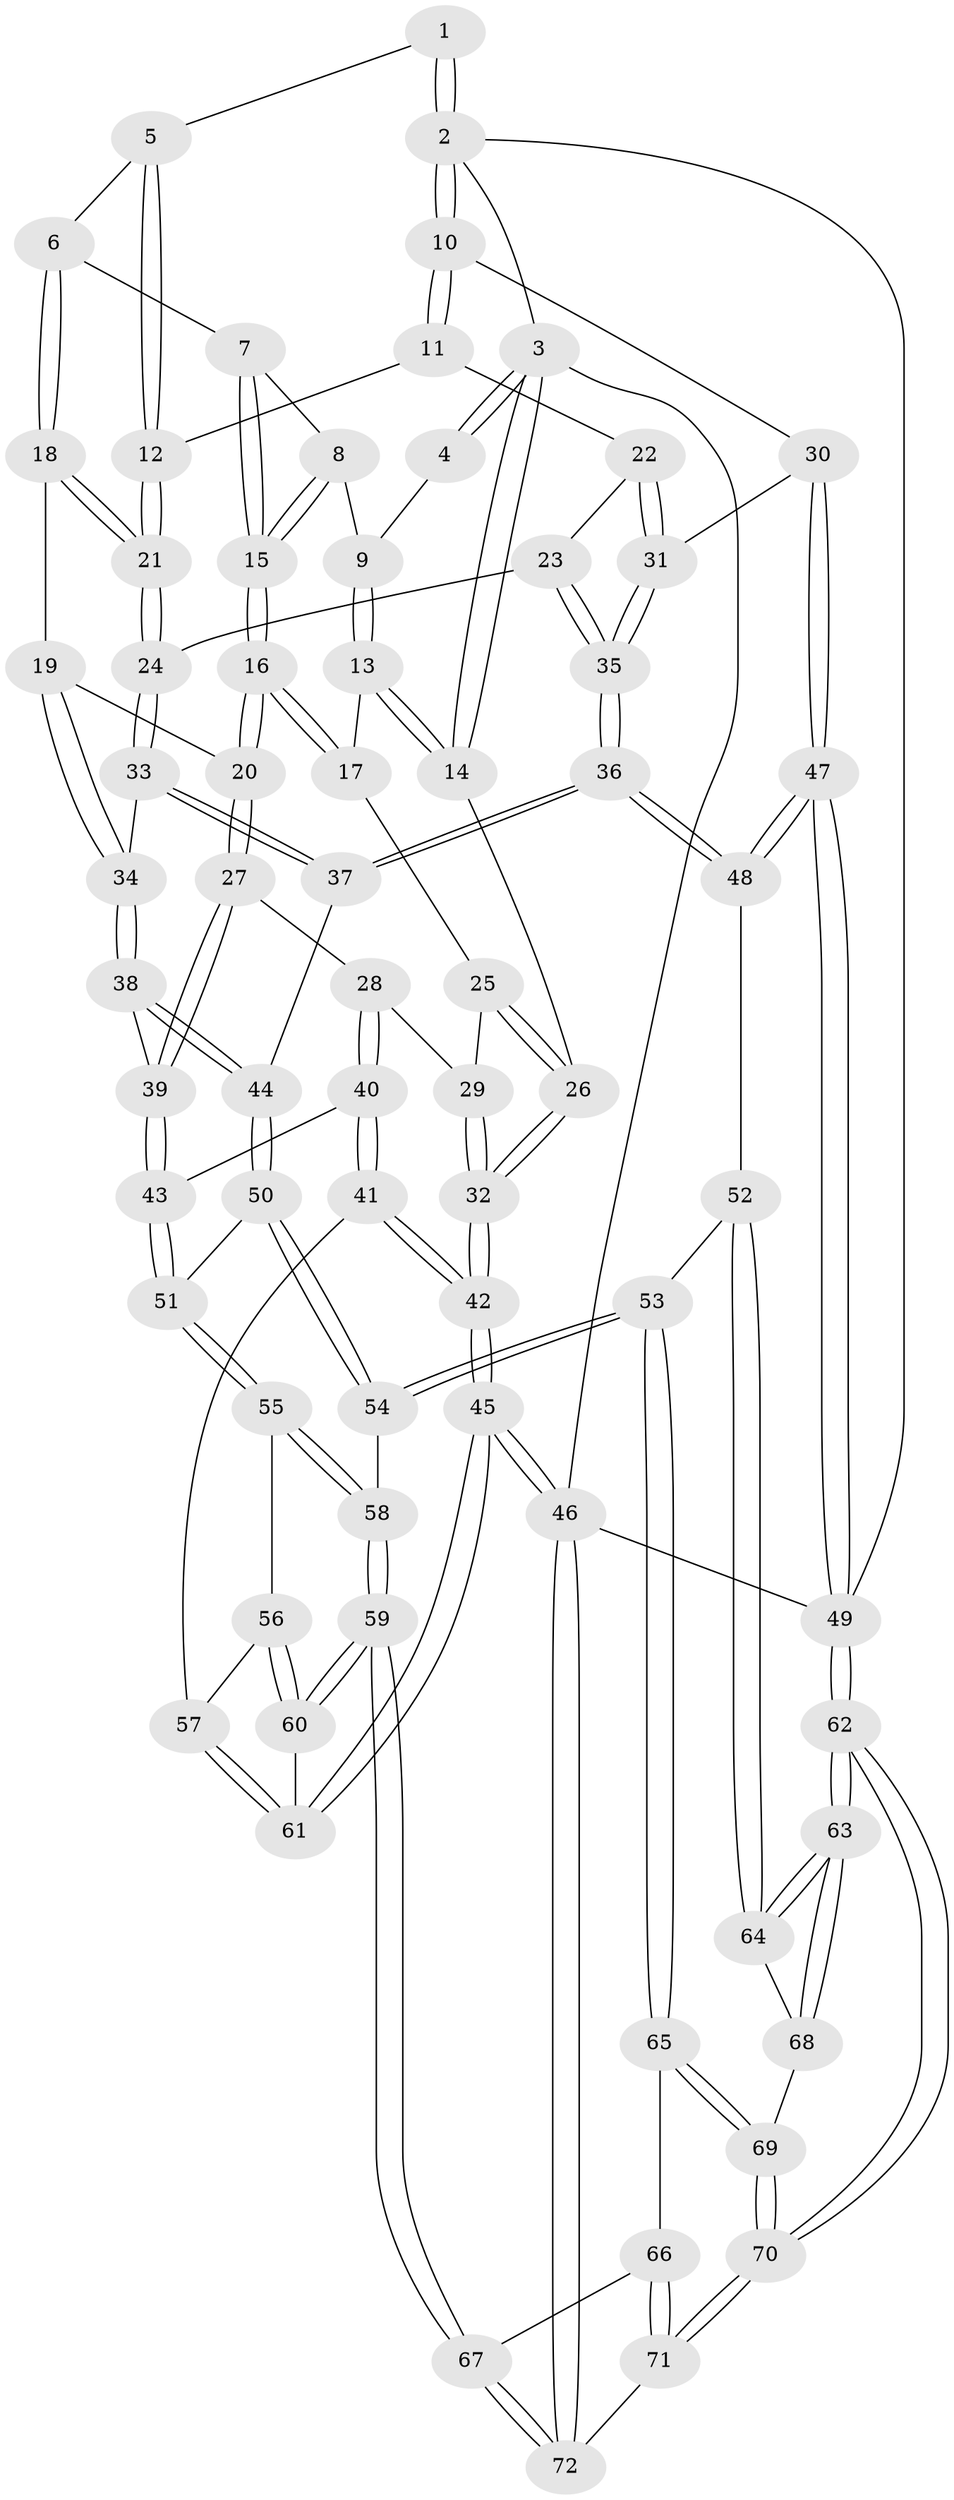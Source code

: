 // coarse degree distribution, {4: 0.4827586206896552, 3: 0.4482758620689655, 5: 0.034482758620689655, 6: 0.034482758620689655}
// Generated by graph-tools (version 1.1) at 2025/38/03/04/25 23:38:37]
// undirected, 72 vertices, 177 edges
graph export_dot {
  node [color=gray90,style=filled];
  1 [pos="+0.5954618467403001+0"];
  2 [pos="+1+0"];
  3 [pos="+0+0"];
  4 [pos="+0.0991455442252923+0"];
  5 [pos="+0.595390137508115+0"];
  6 [pos="+0.5450762633312533+0.0010941534567733655"];
  7 [pos="+0.4897675706359678+0.04292380954848378"];
  8 [pos="+0.235881303579398+0.08829005585837289"];
  9 [pos="+0.1947417256355304+0.07583573814878304"];
  10 [pos="+1+0.20353220422550633"];
  11 [pos="+0.8400866888819485+0.1676627205898057"];
  12 [pos="+0.8230188276189494+0.1521219926979876"];
  13 [pos="+0.14350912085814874+0.17742263590551793"];
  14 [pos="+0+0"];
  15 [pos="+0.35052681904980665+0.2192462748718291"];
  16 [pos="+0.3355891808361881+0.275064060687882"];
  17 [pos="+0.1441324819400323+0.18723213583796447"];
  18 [pos="+0.5885239278007611+0.20143715496116255"];
  19 [pos="+0.44861425096846785+0.2902533526703763"];
  20 [pos="+0.3411883478032715+0.3002806946260403"];
  21 [pos="+0.6080590822096263+0.23054422690368068"];
  22 [pos="+0.7752145021035683+0.2630871570142667"];
  23 [pos="+0.7152254438130683+0.2827120062055762"];
  24 [pos="+0.6319871587229947+0.2805239125743705"];
  25 [pos="+0.1332470405308895+0.20850520262067382"];
  26 [pos="+0+0.2441848098814592"];
  27 [pos="+0.33978458826249075+0.30540036597422576"];
  28 [pos="+0.17592250878594942+0.3650393542614166"];
  29 [pos="+0.12442832161195823+0.25029005753373146"];
  30 [pos="+1+0.30966525549978735"];
  31 [pos="+0.9169581498504539+0.4316652484931115"];
  32 [pos="+0+0.45368439606647754"];
  33 [pos="+0.6310174533459274+0.28494357265816084"];
  34 [pos="+0.5346581596576762+0.3872532554803743"];
  35 [pos="+0.8439242236063869+0.495959757411373"];
  36 [pos="+0.8319548293475614+0.5104039779127917"];
  37 [pos="+0.6954051516071005+0.44884323004800647"];
  38 [pos="+0.4931309453298404+0.49046056861193527"];
  39 [pos="+0.3680485872059725+0.41025858945948496"];
  40 [pos="+0.11353363862760653+0.5039709225291341"];
  41 [pos="+0+0.5981009411987965"];
  42 [pos="+0+0.6019548169121187"];
  43 [pos="+0.23804429157683427+0.5232380763889848"];
  44 [pos="+0.5049791261373691+0.5173865722608838"];
  45 [pos="+0+1"];
  46 [pos="+0+1"];
  47 [pos="+1+0.7615833134623156"];
  48 [pos="+0.8154222025270537+0.6265868736901627"];
  49 [pos="+1+1"];
  50 [pos="+0.5030032710052985+0.572884142716892"];
  51 [pos="+0.3245729130061829+0.6241300788443116"];
  52 [pos="+0.7956196215650941+0.6511626089237063"];
  53 [pos="+0.5851119152393129+0.699232980364139"];
  54 [pos="+0.5834663113863628+0.6978013087778775"];
  55 [pos="+0.3178704505966375+0.6462841685315622"];
  56 [pos="+0.15715429085830815+0.721080419487695"];
  57 [pos="+0.08563991497950958+0.6904425863499519"];
  58 [pos="+0.3439630446379029+0.7623427633597798"];
  59 [pos="+0.29888788085783724+0.881320163663537"];
  60 [pos="+0.28100666412215025+0.8752412754750825"];
  61 [pos="+0.16340511185124282+0.9005327588332439"];
  62 [pos="+1+1"];
  63 [pos="+1+1"];
  64 [pos="+0.8476017222711731+0.8609557784649002"];
  65 [pos="+0.5755129440603504+0.7988656769764918"];
  66 [pos="+0.5229953248483282+0.8336567567963553"];
  67 [pos="+0.3100697869058132+0.8964152248201275"];
  68 [pos="+0.6238336034056904+0.8684941091625169"];
  69 [pos="+0.6167407121864664+0.8670700072737151"];
  70 [pos="+0.5858897463343604+1"];
  71 [pos="+0.4284803999113696+1"];
  72 [pos="+0.36803112777879843+1"];
  1 -- 2;
  1 -- 2;
  1 -- 5;
  2 -- 3;
  2 -- 10;
  2 -- 10;
  2 -- 49;
  3 -- 4;
  3 -- 4;
  3 -- 14;
  3 -- 14;
  3 -- 46;
  4 -- 9;
  5 -- 6;
  5 -- 12;
  5 -- 12;
  6 -- 7;
  6 -- 18;
  6 -- 18;
  7 -- 8;
  7 -- 15;
  7 -- 15;
  8 -- 9;
  8 -- 15;
  8 -- 15;
  9 -- 13;
  9 -- 13;
  10 -- 11;
  10 -- 11;
  10 -- 30;
  11 -- 12;
  11 -- 22;
  12 -- 21;
  12 -- 21;
  13 -- 14;
  13 -- 14;
  13 -- 17;
  14 -- 26;
  15 -- 16;
  15 -- 16;
  16 -- 17;
  16 -- 17;
  16 -- 20;
  16 -- 20;
  17 -- 25;
  18 -- 19;
  18 -- 21;
  18 -- 21;
  19 -- 20;
  19 -- 34;
  19 -- 34;
  20 -- 27;
  20 -- 27;
  21 -- 24;
  21 -- 24;
  22 -- 23;
  22 -- 31;
  22 -- 31;
  23 -- 24;
  23 -- 35;
  23 -- 35;
  24 -- 33;
  24 -- 33;
  25 -- 26;
  25 -- 26;
  25 -- 29;
  26 -- 32;
  26 -- 32;
  27 -- 28;
  27 -- 39;
  27 -- 39;
  28 -- 29;
  28 -- 40;
  28 -- 40;
  29 -- 32;
  29 -- 32;
  30 -- 31;
  30 -- 47;
  30 -- 47;
  31 -- 35;
  31 -- 35;
  32 -- 42;
  32 -- 42;
  33 -- 34;
  33 -- 37;
  33 -- 37;
  34 -- 38;
  34 -- 38;
  35 -- 36;
  35 -- 36;
  36 -- 37;
  36 -- 37;
  36 -- 48;
  36 -- 48;
  37 -- 44;
  38 -- 39;
  38 -- 44;
  38 -- 44;
  39 -- 43;
  39 -- 43;
  40 -- 41;
  40 -- 41;
  40 -- 43;
  41 -- 42;
  41 -- 42;
  41 -- 57;
  42 -- 45;
  42 -- 45;
  43 -- 51;
  43 -- 51;
  44 -- 50;
  44 -- 50;
  45 -- 46;
  45 -- 46;
  45 -- 61;
  45 -- 61;
  46 -- 72;
  46 -- 72;
  46 -- 49;
  47 -- 48;
  47 -- 48;
  47 -- 49;
  47 -- 49;
  48 -- 52;
  49 -- 62;
  49 -- 62;
  50 -- 51;
  50 -- 54;
  50 -- 54;
  51 -- 55;
  51 -- 55;
  52 -- 53;
  52 -- 64;
  52 -- 64;
  53 -- 54;
  53 -- 54;
  53 -- 65;
  53 -- 65;
  54 -- 58;
  55 -- 56;
  55 -- 58;
  55 -- 58;
  56 -- 57;
  56 -- 60;
  56 -- 60;
  57 -- 61;
  57 -- 61;
  58 -- 59;
  58 -- 59;
  59 -- 60;
  59 -- 60;
  59 -- 67;
  59 -- 67;
  60 -- 61;
  62 -- 63;
  62 -- 63;
  62 -- 70;
  62 -- 70;
  63 -- 64;
  63 -- 64;
  63 -- 68;
  63 -- 68;
  64 -- 68;
  65 -- 66;
  65 -- 69;
  65 -- 69;
  66 -- 67;
  66 -- 71;
  66 -- 71;
  67 -- 72;
  67 -- 72;
  68 -- 69;
  69 -- 70;
  69 -- 70;
  70 -- 71;
  70 -- 71;
  71 -- 72;
}
